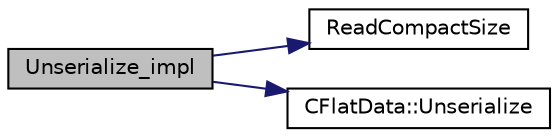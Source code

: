 digraph "Unserialize_impl"
{
  edge [fontname="Helvetica",fontsize="10",labelfontname="Helvetica",labelfontsize="10"];
  node [fontname="Helvetica",fontsize="10",shape=record];
  rankdir="LR";
  Node252 [label="Unserialize_impl",height=0.2,width=0.4,color="black", fillcolor="grey75", style="filled", fontcolor="black"];
  Node252 -> Node253 [color="midnightblue",fontsize="10",style="solid",fontname="Helvetica"];
  Node253 [label="ReadCompactSize",height=0.2,width=0.4,color="black", fillcolor="white", style="filled",URL="$df/d9d/serialize_8h.html#ae3fd928949b7361accfec79c314aa90f"];
  Node252 -> Node254 [color="midnightblue",fontsize="10",style="solid",fontname="Helvetica"];
  Node254 [label="CFlatData::Unserialize",height=0.2,width=0.4,color="black", fillcolor="white", style="filled",URL="$d8/d4d/class_c_flat_data.html#a3da79327bf2937113de502182ee227b9"];
}
